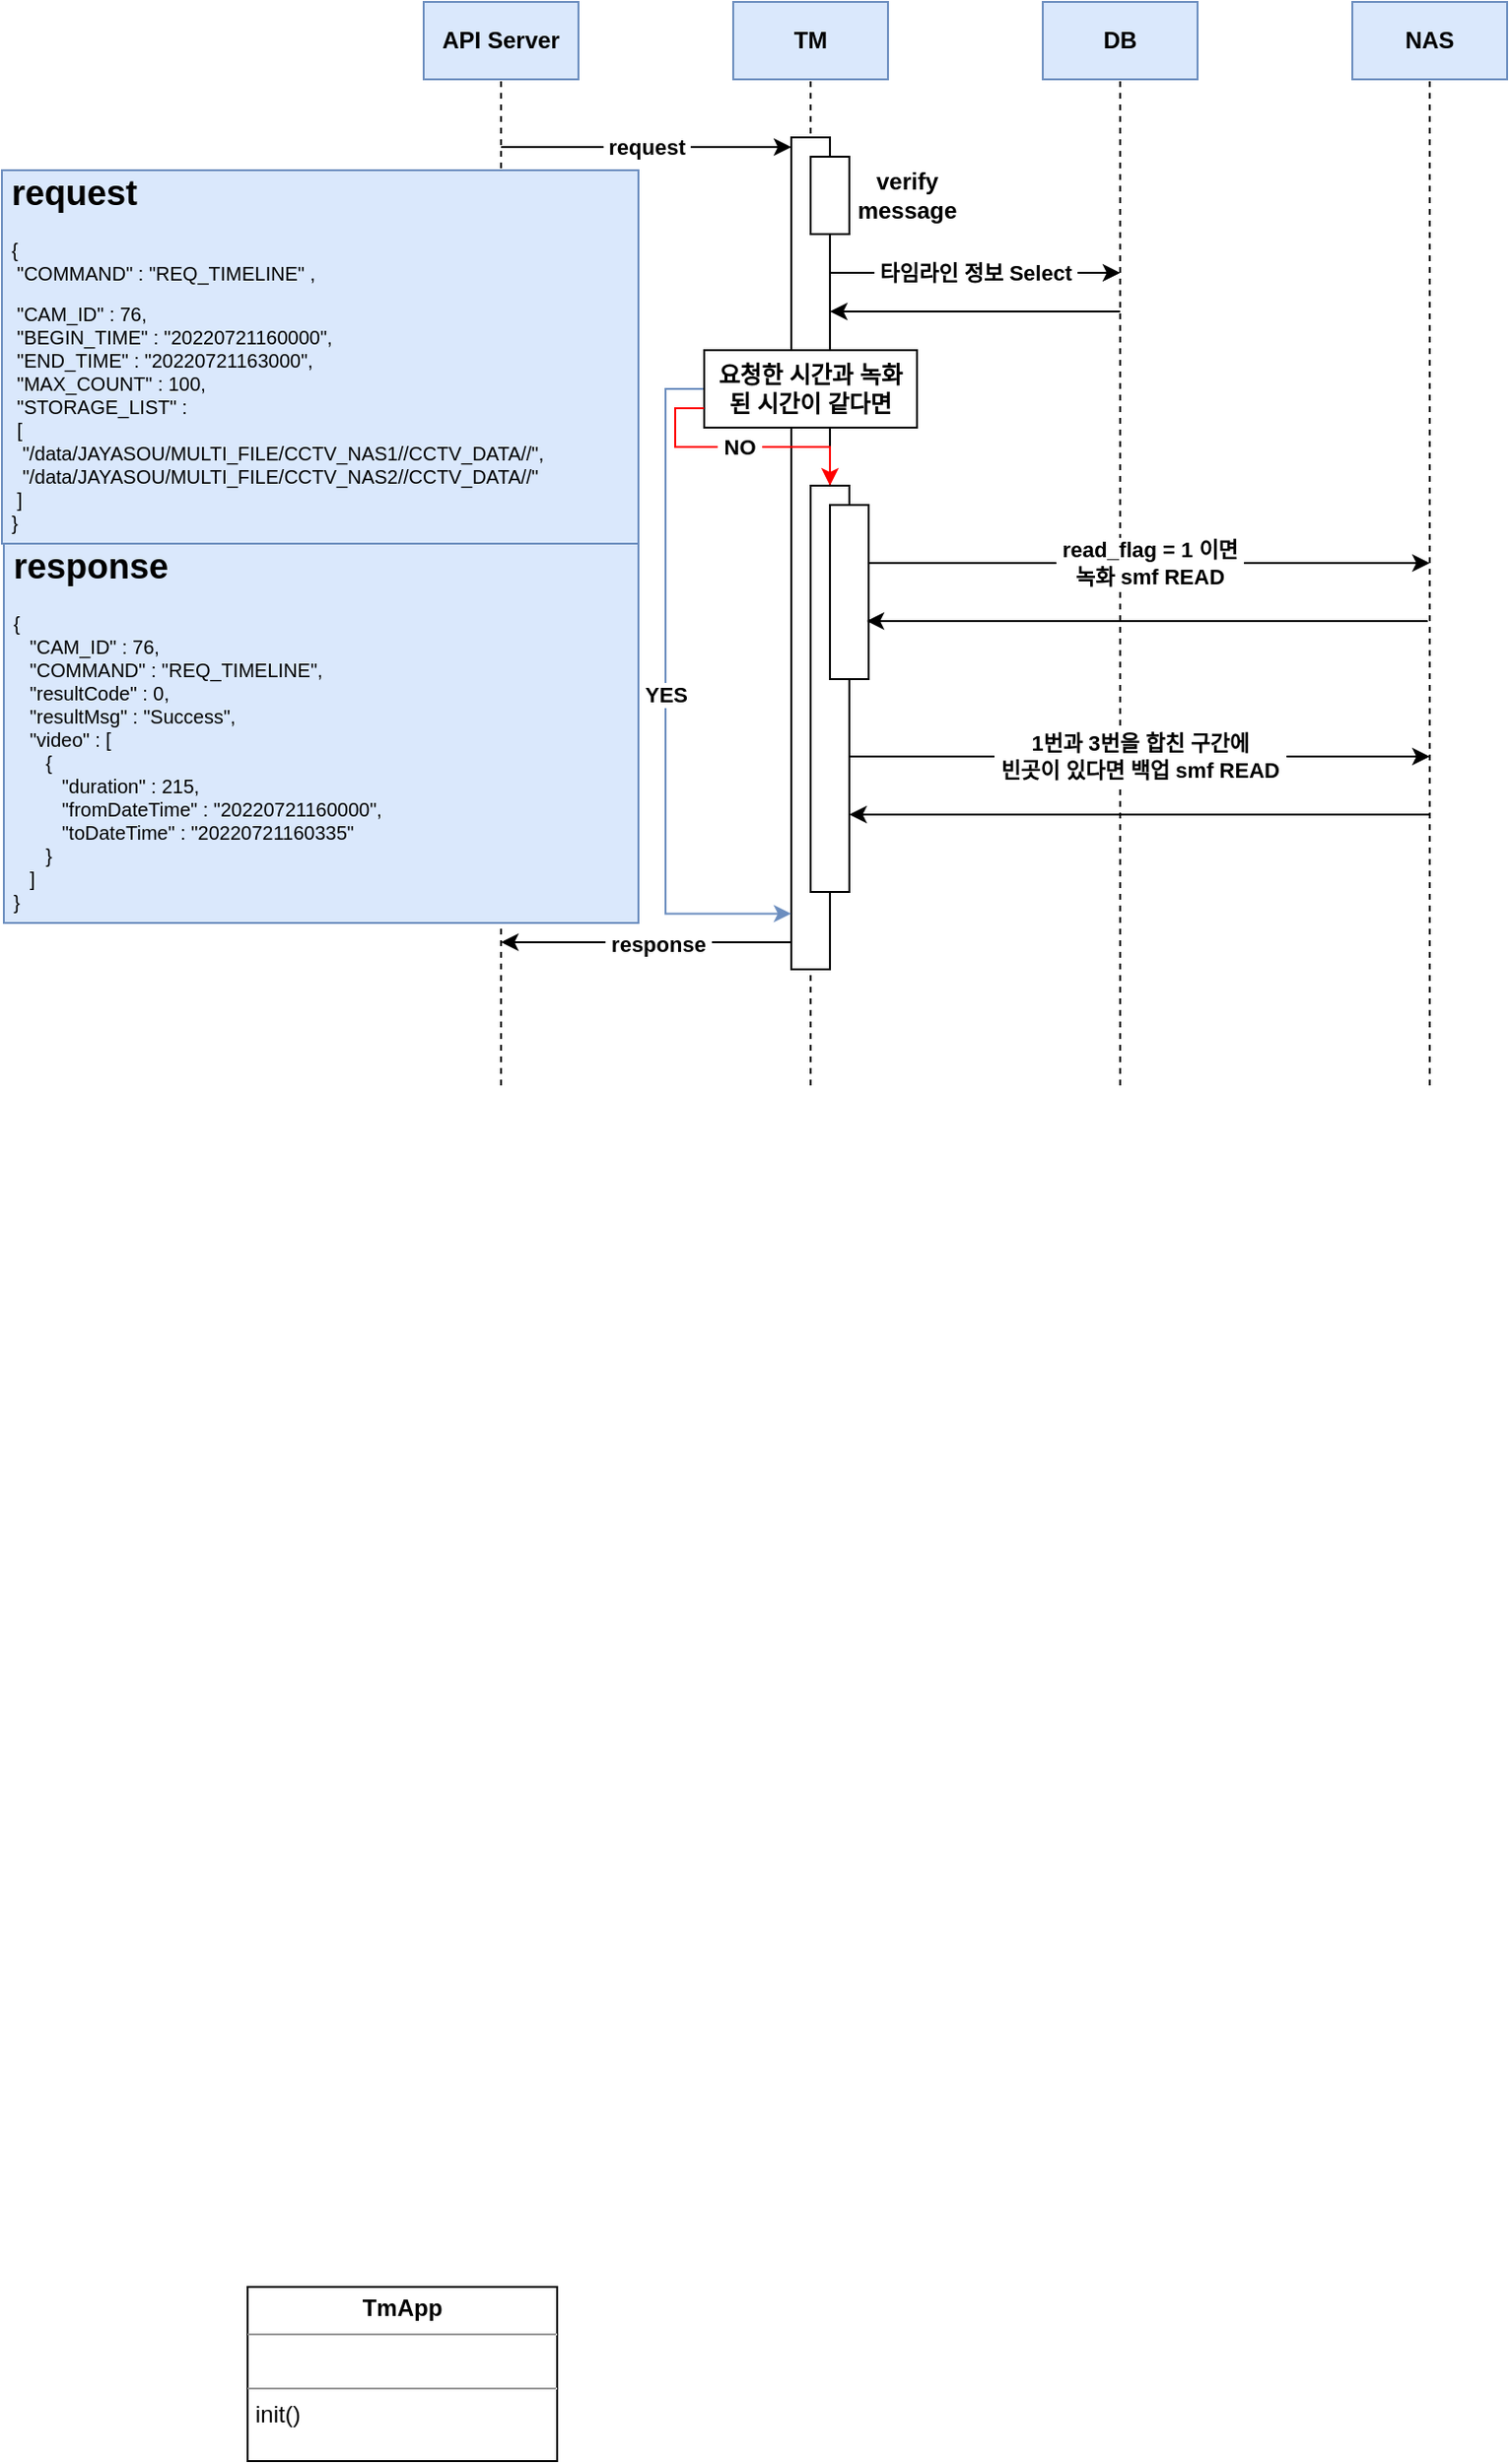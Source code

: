 <mxfile version="20.2.2" type="github">
  <diagram id="VwBuRcIMg6o2L0P68NVx" name="페이지-1">
    <mxGraphModel dx="726" dy="856" grid="0" gridSize="10" guides="1" tooltips="1" connect="1" arrows="1" fold="1" page="1" pageScale="1" pageWidth="827" pageHeight="1169" math="0" shadow="0">
      <root>
        <mxCell id="0" />
        <mxCell id="1" parent="0" />
        <mxCell id="YyA1JXK225TJ4eiLF_QA-1" value="&lt;b&gt;API Server&lt;/b&gt;" style="text;html=1;strokeColor=#6c8ebf;fillColor=#dae8fc;align=center;verticalAlign=middle;whiteSpace=wrap;rounded=0;" parent="1" vertex="1">
          <mxGeometry x="245" y="77" width="80" height="40" as="geometry" />
        </mxCell>
        <mxCell id="YyA1JXK225TJ4eiLF_QA-2" value="&lt;b&gt;TM&lt;/b&gt;" style="text;html=1;strokeColor=#6c8ebf;fillColor=#dae8fc;align=center;verticalAlign=middle;whiteSpace=wrap;rounded=0;" parent="1" vertex="1">
          <mxGeometry x="405" y="77" width="80" height="40" as="geometry" />
        </mxCell>
        <mxCell id="YyA1JXK225TJ4eiLF_QA-3" value="&lt;b&gt;DB&lt;/b&gt;" style="text;html=1;strokeColor=#6c8ebf;fillColor=#dae8fc;align=center;verticalAlign=middle;whiteSpace=wrap;rounded=0;" parent="1" vertex="1">
          <mxGeometry x="565" y="77" width="80" height="40" as="geometry" />
        </mxCell>
        <mxCell id="YyA1JXK225TJ4eiLF_QA-4" value="&lt;b&gt;NAS&lt;/b&gt;" style="text;html=1;strokeColor=#6c8ebf;fillColor=#dae8fc;align=center;verticalAlign=middle;whiteSpace=wrap;rounded=0;" parent="1" vertex="1">
          <mxGeometry x="725" y="77" width="80" height="40" as="geometry" />
        </mxCell>
        <mxCell id="YyA1JXK225TJ4eiLF_QA-5" value="" style="endArrow=none;dashed=1;html=1;rounded=0;entryX=0.5;entryY=1;entryDx=0;entryDy=0;" parent="1" target="YyA1JXK225TJ4eiLF_QA-1" edge="1">
          <mxGeometry width="50" height="50" relative="1" as="geometry">
            <mxPoint x="285" y="637" as="sourcePoint" />
            <mxPoint x="555" y="317" as="targetPoint" />
          </mxGeometry>
        </mxCell>
        <mxCell id="YyA1JXK225TJ4eiLF_QA-6" value="" style="endArrow=none;dashed=1;html=1;rounded=0;entryX=0.5;entryY=1;entryDx=0;entryDy=0;" parent="1" target="YyA1JXK225TJ4eiLF_QA-2" edge="1">
          <mxGeometry width="50" height="50" relative="1" as="geometry">
            <mxPoint x="445" y="637" as="sourcePoint" />
            <mxPoint x="445" y="147" as="targetPoint" />
          </mxGeometry>
        </mxCell>
        <mxCell id="YyA1JXK225TJ4eiLF_QA-7" value="" style="endArrow=none;dashed=1;html=1;rounded=0;entryX=0.5;entryY=1;entryDx=0;entryDy=0;" parent="1" target="YyA1JXK225TJ4eiLF_QA-3" edge="1">
          <mxGeometry width="50" height="50" relative="1" as="geometry">
            <mxPoint x="605" y="637" as="sourcePoint" />
            <mxPoint x="595" y="137" as="targetPoint" />
          </mxGeometry>
        </mxCell>
        <mxCell id="YyA1JXK225TJ4eiLF_QA-8" value="" style="endArrow=none;dashed=1;html=1;rounded=0;entryX=0.5;entryY=1;entryDx=0;entryDy=0;" parent="1" target="YyA1JXK225TJ4eiLF_QA-4" edge="1">
          <mxGeometry width="50" height="50" relative="1" as="geometry">
            <mxPoint x="765" y="637" as="sourcePoint" />
            <mxPoint x="745" y="127" as="targetPoint" />
          </mxGeometry>
        </mxCell>
        <mxCell id="YyA1JXK225TJ4eiLF_QA-9" value="&lt;b&gt;&amp;nbsp;request&amp;nbsp;&lt;/b&gt;" style="endArrow=classic;html=1;rounded=0;" parent="1" edge="1">
          <mxGeometry width="50" height="50" relative="1" as="geometry">
            <mxPoint x="285" y="152" as="sourcePoint" />
            <mxPoint x="435" y="152" as="targetPoint" />
          </mxGeometry>
        </mxCell>
        <mxCell id="YyA1JXK225TJ4eiLF_QA-10" value="" style="rounded=0;whiteSpace=wrap;html=1;" parent="1" vertex="1">
          <mxGeometry x="435" y="147" width="20" height="430" as="geometry" />
        </mxCell>
        <mxCell id="YyA1JXK225TJ4eiLF_QA-11" value="" style="rounded=0;whiteSpace=wrap;html=1;" parent="1" vertex="1">
          <mxGeometry x="445" y="157" width="20" height="40" as="geometry" />
        </mxCell>
        <mxCell id="YyA1JXK225TJ4eiLF_QA-13" value="&lt;b&gt;verify message&lt;/b&gt;" style="text;html=1;strokeColor=none;fillColor=none;align=center;verticalAlign=middle;whiteSpace=wrap;rounded=0;" parent="1" vertex="1">
          <mxGeometry x="465" y="162" width="60" height="30" as="geometry" />
        </mxCell>
        <mxCell id="YyA1JXK225TJ4eiLF_QA-15" value="&lt;b&gt;&amp;nbsp;타임라인 정보 Select&amp;nbsp;&lt;/b&gt;" style="endArrow=classic;html=1;rounded=0;" parent="1" edge="1">
          <mxGeometry width="50" height="50" relative="1" as="geometry">
            <mxPoint x="455" y="217" as="sourcePoint" />
            <mxPoint x="605" y="217" as="targetPoint" />
          </mxGeometry>
        </mxCell>
        <mxCell id="YyA1JXK225TJ4eiLF_QA-16" value="" style="endArrow=classic;html=1;rounded=0;" parent="1" edge="1">
          <mxGeometry width="50" height="50" relative="1" as="geometry">
            <mxPoint x="605" y="237" as="sourcePoint" />
            <mxPoint x="455" y="237" as="targetPoint" />
          </mxGeometry>
        </mxCell>
        <mxCell id="YyA1JXK225TJ4eiLF_QA-31" value="&lt;b&gt;YES&lt;/b&gt;" style="edgeStyle=orthogonalEdgeStyle;rounded=0;orthogonalLoop=1;jettySize=auto;html=1;exitX=0;exitY=0.5;exitDx=0;exitDy=0;entryX=0;entryY=0.933;entryDx=0;entryDy=0;entryPerimeter=0;strokeColor=#6c8ebf;fillColor=#dae8fc;" parent="1" source="YyA1JXK225TJ4eiLF_QA-17" target="YyA1JXK225TJ4eiLF_QA-10" edge="1">
          <mxGeometry relative="1" as="geometry" />
        </mxCell>
        <mxCell id="YyA1JXK225TJ4eiLF_QA-17" value="&lt;b&gt;요청한 시간과 녹화 된 시간이 같다면&lt;/b&gt;" style="rounded=0;whiteSpace=wrap;html=1;" parent="1" vertex="1">
          <mxGeometry x="390" y="257" width="110" height="40" as="geometry" />
        </mxCell>
        <mxCell id="YyA1JXK225TJ4eiLF_QA-19" value="" style="rounded=0;whiteSpace=wrap;html=1;" parent="1" vertex="1">
          <mxGeometry x="445" y="327" width="20" height="210" as="geometry" />
        </mxCell>
        <mxCell id="YyA1JXK225TJ4eiLF_QA-20" value="&lt;b&gt;&amp;nbsp;NO&amp;nbsp;&lt;/b&gt;" style="endArrow=classic;html=1;rounded=0;exitX=0;exitY=0.75;exitDx=0;exitDy=0;entryX=0.5;entryY=0;entryDx=0;entryDy=0;strokeColor=#FF0000;" parent="1" source="YyA1JXK225TJ4eiLF_QA-17" target="YyA1JXK225TJ4eiLF_QA-19" edge="1">
          <mxGeometry width="50" height="50" relative="1" as="geometry">
            <mxPoint x="715" y="327" as="sourcePoint" />
            <mxPoint x="765" y="277" as="targetPoint" />
            <Array as="points">
              <mxPoint x="375" y="287" />
              <mxPoint x="375" y="307" />
              <mxPoint x="455" y="307" />
            </Array>
          </mxGeometry>
        </mxCell>
        <mxCell id="YyA1JXK225TJ4eiLF_QA-21" value="" style="rounded=0;whiteSpace=wrap;html=1;" parent="1" vertex="1">
          <mxGeometry x="455" y="337" width="20" height="90" as="geometry" />
        </mxCell>
        <mxCell id="YyA1JXK225TJ4eiLF_QA-24" value="&lt;b&gt;&amp;nbsp;read_flag = 1 이면&amp;nbsp;&lt;br&gt;녹화 smf READ&lt;/b&gt;" style="endArrow=classic;html=1;rounded=0;strokeColor=#000000;" parent="1" edge="1">
          <mxGeometry width="50" height="50" relative="1" as="geometry">
            <mxPoint x="475" y="367" as="sourcePoint" />
            <mxPoint x="765" y="367" as="targetPoint" />
          </mxGeometry>
        </mxCell>
        <mxCell id="YyA1JXK225TJ4eiLF_QA-25" value="" style="endArrow=classic;html=1;rounded=0;strokeColor=#000000;" parent="1" edge="1">
          <mxGeometry width="50" height="50" relative="1" as="geometry">
            <mxPoint x="764" y="397" as="sourcePoint" />
            <mxPoint x="474" y="397" as="targetPoint" />
          </mxGeometry>
        </mxCell>
        <mxCell id="YyA1JXK225TJ4eiLF_QA-26" value="&lt;b&gt;&amp;nbsp;1번과 3번을 합친 구간에&amp;nbsp;&lt;br&gt;&amp;nbsp;빈곳이 있다면 백업 smf READ&amp;nbsp;&lt;/b&gt;" style="endArrow=classic;html=1;rounded=0;strokeColor=#000000;" parent="1" edge="1">
          <mxGeometry width="50" height="50" relative="1" as="geometry">
            <mxPoint x="465" y="467" as="sourcePoint" />
            <mxPoint x="765" y="467" as="targetPoint" />
          </mxGeometry>
        </mxCell>
        <mxCell id="YyA1JXK225TJ4eiLF_QA-27" value="" style="endArrow=classic;html=1;rounded=0;strokeColor=#000000;" parent="1" edge="1">
          <mxGeometry width="50" height="50" relative="1" as="geometry">
            <mxPoint x="765" y="497" as="sourcePoint" />
            <mxPoint x="465" y="497" as="targetPoint" />
          </mxGeometry>
        </mxCell>
        <mxCell id="YyA1JXK225TJ4eiLF_QA-28" value="" style="endArrow=classic;html=1;rounded=0;strokeColor=#000000;" parent="1" edge="1">
          <mxGeometry width="50" height="50" relative="1" as="geometry">
            <mxPoint x="435" y="563" as="sourcePoint" />
            <mxPoint x="285" y="563" as="targetPoint" />
          </mxGeometry>
        </mxCell>
        <mxCell id="YyA1JXK225TJ4eiLF_QA-30" value="&lt;b&gt;&amp;nbsp;response&amp;nbsp;&lt;/b&gt;" style="edgeLabel;html=1;align=center;verticalAlign=middle;resizable=0;points=[];" parent="YyA1JXK225TJ4eiLF_QA-28" vertex="1" connectable="0">
          <mxGeometry x="-0.082" y="1" relative="1" as="geometry">
            <mxPoint as="offset" />
          </mxGeometry>
        </mxCell>
        <mxCell id="YyA1JXK225TJ4eiLF_QA-36" value="&lt;h1&gt;request&lt;/h1&gt;&lt;p&gt;&lt;font size=&quot;1&quot;&gt;{&lt;br&gt;&lt;/font&gt;&lt;span style=&quot;font-size: x-small; background-color: initial; white-space: pre;&quot;&gt; &lt;/span&gt;&lt;span style=&quot;font-size: x-small; background-color: initial;&quot;&gt;&quot;COMMAND&quot; : &quot;REQ_TIMELINE&quot; ,&amp;nbsp;&lt;/span&gt;&lt;/p&gt;&lt;p&gt;&lt;span style=&quot;font-size: x-small; background-color: initial;&quot;&gt;&lt;span style=&quot;white-space: pre;&quot;&gt; &lt;/span&gt;&quot;CAM_ID&quot; : 76,&amp;nbsp;&lt;br&gt;&lt;/span&gt;&lt;span style=&quot;font-size: x-small; background-color: initial;&quot;&gt;&lt;span style=&quot;white-space: pre;&quot;&gt; &lt;/span&gt;&quot;BEGIN_TIME&quot; : &quot;20220721160000&quot;,&lt;br&gt;&lt;/span&gt;&lt;span style=&quot;font-size: x-small; background-color: initial;&quot;&gt;&lt;span style=&quot;white-space: pre;&quot;&gt; &lt;/span&gt;&quot;END_TIME&quot; : &quot;20220721163000&quot;,&lt;br&gt;&lt;/span&gt;&lt;span style=&quot;font-size: x-small; background-color: initial;&quot;&gt;&lt;span style=&quot;white-space: pre;&quot;&gt; &lt;/span&gt;&quot;MAX_COUNT&quot; : 100,&lt;br&gt;&lt;/span&gt;&lt;span style=&quot;font-size: x-small; background-color: initial;&quot;&gt;&lt;span style=&quot;white-space: pre;&quot;&gt; &lt;/span&gt;&quot;STORAGE_LIST&quot; :&amp;nbsp;&lt;br&gt;&lt;/span&gt;&lt;span style=&quot;font-size: x-small; background-color: initial;&quot;&gt;&lt;span style=&quot;white-space: pre;&quot;&gt; &lt;/span&gt;[&lt;br&gt;&lt;/span&gt;&lt;span style=&quot;font-size: x-small; background-color: initial;&quot;&gt;&lt;span style=&quot;white-space: pre;&quot;&gt; &lt;/span&gt;&lt;span style=&quot;white-space: pre;&quot;&gt; &lt;/span&gt;&quot;/data/JAYASOU/MULTI_FILE/CCTV_NAS1//CCTV_DATA//&quot;,&lt;br&gt;&lt;/span&gt;&lt;span style=&quot;font-size: x-small; background-color: initial;&quot;&gt;&lt;span style=&quot;white-space: pre;&quot;&gt; &lt;/span&gt;&lt;span style=&quot;white-space: pre;&quot;&gt; &lt;/span&gt;&quot;/data/JAYASOU/MULTI_FILE/CCTV_NAS2//CCTV_DATA//&quot;&lt;br&gt;&lt;/span&gt;&lt;span style=&quot;font-size: x-small; background-color: initial;&quot;&gt;&lt;span style=&quot;white-space: pre;&quot;&gt; &lt;/span&gt;]&lt;br&gt;&lt;/span&gt;&lt;span style=&quot;font-size: x-small; background-color: initial;&quot;&gt;}&lt;/span&gt;&lt;/p&gt;" style="text;html=1;spacing=5;spacingTop=-20;whiteSpace=wrap;overflow=hidden;rounded=0;fontSize=9;fillColor=#dae8fc;strokeColor=#6c8ebf;" parent="1" vertex="1">
          <mxGeometry x="27" y="164" width="329" height="193" as="geometry" />
        </mxCell>
        <mxCell id="YyA1JXK225TJ4eiLF_QA-38" value="&lt;h1&gt;response&lt;/h1&gt;&lt;p&gt;&lt;font size=&quot;1&quot;&gt;{&lt;br&gt;&lt;/font&gt;&lt;span style=&quot;font-size: x-small; background-color: initial;&quot;&gt;&amp;nbsp; &amp;nbsp;&quot;CAM_ID&quot; : 76,&lt;br&gt;&lt;/span&gt;&lt;span style=&quot;font-size: x-small; background-color: initial;&quot;&gt;&amp;nbsp; &amp;nbsp;&quot;COMMAND&quot; : &quot;REQ_TIMELINE&quot;,&lt;br&gt;&lt;/span&gt;&lt;span style=&quot;font-size: x-small; background-color: initial;&quot;&gt;&amp;nbsp; &amp;nbsp;&quot;resultCode&quot; : 0,&lt;br&gt;&lt;/span&gt;&lt;span style=&quot;font-size: x-small; background-color: initial;&quot;&gt;&amp;nbsp; &amp;nbsp;&quot;resultMsg&quot; : &quot;Success&quot;,&lt;br&gt;&lt;/span&gt;&lt;span style=&quot;font-size: x-small; background-color: initial;&quot;&gt;&amp;nbsp; &amp;nbsp;&quot;video&quot; : [&lt;br&gt;&lt;/span&gt;&lt;span style=&quot;font-size: x-small; background-color: initial;&quot;&gt;&amp;nbsp; &amp;nbsp; &amp;nbsp; {&lt;br&gt;&lt;/span&gt;&lt;span style=&quot;font-size: x-small; background-color: initial;&quot;&gt;&amp;nbsp; &amp;nbsp; &amp;nbsp; &amp;nbsp; &amp;nbsp;&quot;duration&quot; : 215,&lt;br&gt;&lt;/span&gt;&lt;span style=&quot;font-size: x-small; background-color: initial;&quot;&gt;&amp;nbsp; &amp;nbsp; &amp;nbsp; &amp;nbsp; &amp;nbsp;&quot;fromDateTime&quot; : &quot;20220721160000&quot;,&lt;br&gt;&lt;/span&gt;&lt;span style=&quot;font-size: x-small; background-color: initial;&quot;&gt;&amp;nbsp; &amp;nbsp; &amp;nbsp; &amp;nbsp; &amp;nbsp;&quot;toDateTime&quot; : &quot;20220721160335&quot;&lt;br&gt;&lt;/span&gt;&lt;span style=&quot;font-size: x-small; background-color: initial;&quot;&gt;&amp;nbsp; &amp;nbsp; &amp;nbsp; }&lt;br&gt;&lt;/span&gt;&lt;span style=&quot;font-size: x-small; background-color: initial;&quot;&gt;&amp;nbsp; &amp;nbsp;]&lt;br&gt;&lt;/span&gt;&lt;span style=&quot;background-color: initial; font-size: x-small;&quot;&gt;}&lt;/span&gt;&lt;/p&gt;&lt;div&gt;&lt;br&gt;&lt;/div&gt;" style="text;html=1;strokeColor=#6c8ebf;fillColor=#dae8fc;spacing=5;spacingTop=-20;whiteSpace=wrap;overflow=hidden;rounded=0;fontSize=9;" parent="1" vertex="1">
          <mxGeometry x="28" y="357" width="328" height="196" as="geometry" />
        </mxCell>
        <mxCell id="Cf1vtWMtcZaZBnLqMBZ9-1" value="&lt;p style=&quot;margin:0px;margin-top:4px;text-align:center;&quot;&gt;&lt;b&gt;TmApp&lt;/b&gt;&lt;/p&gt;&lt;hr size=&quot;1&quot;&gt;&lt;p style=&quot;margin:0px;margin-left:4px;&quot;&gt;&lt;br&gt;&lt;/p&gt;&lt;hr size=&quot;1&quot;&gt;&lt;p style=&quot;margin:0px;margin-left:4px;&quot;&gt;init()&lt;/p&gt;&lt;p style=&quot;margin:0px;margin-left:4px;&quot;&gt;&lt;br&gt;&lt;/p&gt;" style="verticalAlign=top;align=left;overflow=fill;fontSize=12;fontFamily=Helvetica;html=1;" vertex="1" parent="1">
          <mxGeometry x="154" y="1258" width="160" height="90" as="geometry" />
        </mxCell>
      </root>
    </mxGraphModel>
  </diagram>
</mxfile>
